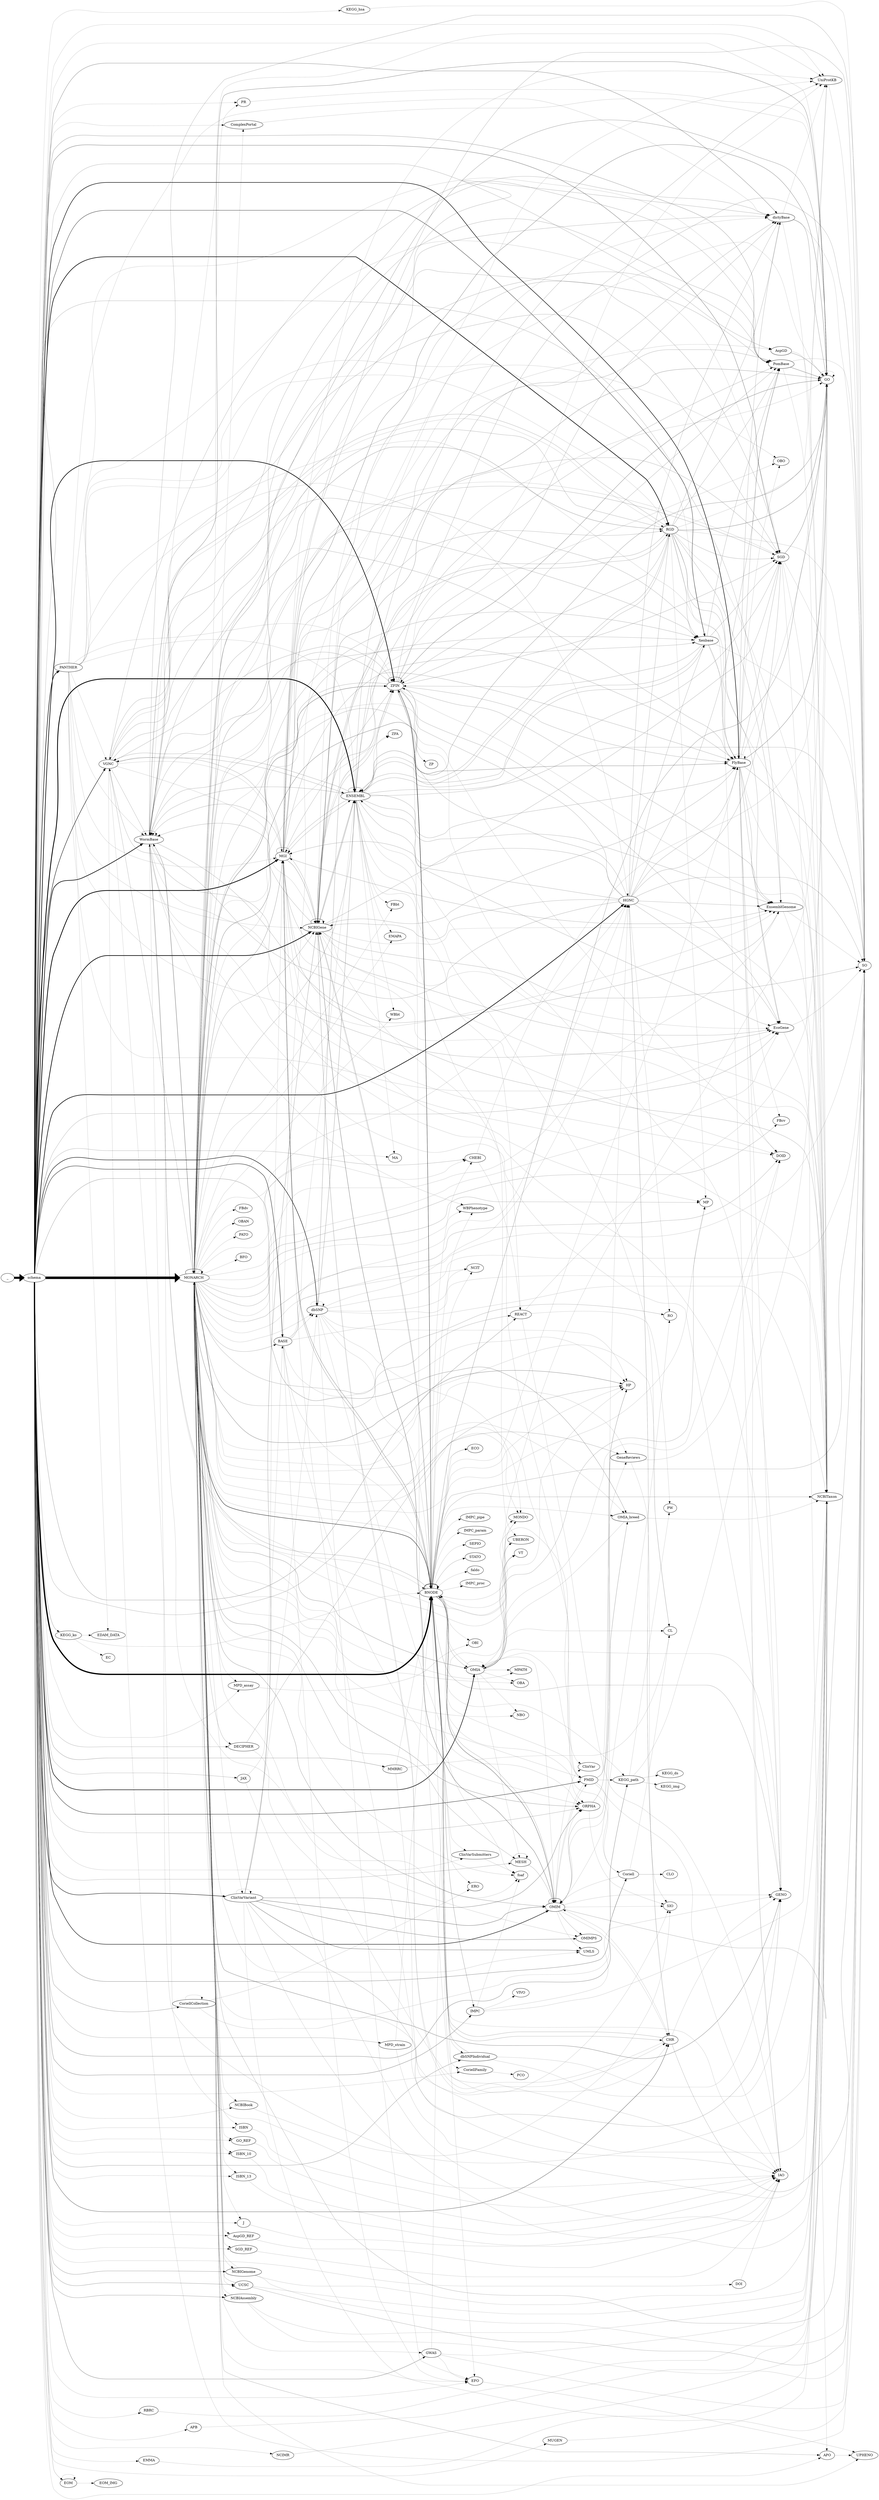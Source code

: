 digraph G{
overlap=false
rankdir=LR; charset="utf-8";
VGNC -> PomBase [penwidth = "0.357143", weight = "3"];
WormBase -> EnsemblGenome [penwidth = "0.357143", weight = "3"];
WormBase -> EcoGene [penwidth = "0.357143", weight = "3"];
MGI -> ENSEMBL [penwidth = "0.357143", weight = "3"];
MONARCH -> MPATH [penwidth = "0.238095", weight = "2"];
HGNC -> PomBase [penwidth = "0.357143", weight = "3"];
ORPHA -> HP [penwidth = "0.357143", weight = "3"];
OMIA -> DOID [penwidth = "0.238095", weight = "2"];
NCBIGenome -> SO [penwidth = "0.238095", weight = "2"];
BNODE -> ClinVarSubmitters [penwidth = "0.238095", weight = "2"];
GWAS -> SO [penwidth = "0.238095", weight = "2"];
MONARCH -> DOID [penwidth = "0.357143", weight = "3"];
dictyBase -> NCBITaxon [penwidth = "0.238095", weight = "2"];
EMMA -> NCBITaxon [penwidth = "0.238095", weight = "2"];
ORPHA -> SIO [penwidth = "0.238095", weight = "2"];
dbSNP -> ORPHA [penwidth = "0.238095", weight = "2"];
schema -> HGNC [penwidth = "2.2619", weight = "19"];
schema -> dictyBase [penwidth = "0.595238", weight = "5"];
CoriellFamily -> PCO [penwidth = "0.238095", weight = "2"];
PANTHER -> ZFIN [penwidth = "0.238095", weight = "2"];
MONARCH -> EMAPA [penwidth = "0.238095", weight = "2"];
RGD -> FlyBase [penwidth = "0.357143", weight = "3"];
ZFIN -> NCBITaxon [penwidth = "0.238095", weight = "2"];
Xenbase -> WormBase [penwidth = "0.357143", weight = "3"];
Xenbase -> SO [penwidth = "0.238095", weight = "2"];
schema -> KEGG_hsa [penwidth = "0.238095", weight = "2"];
schema -> SGD_REF [penwidth = "0.238095", weight = "2"];
BASE -> EFO [penwidth = "0.238095", weight = "2"];
ISBN -> IAO [penwidth = "0.238095", weight = "2"];
MONARCH -> FBcv [penwidth = "0.357143", weight = "3"];
OMIA -> OBA [penwidth = "0.238095", weight = "2"];
schema -> MGI [penwidth = "2.85714", weight = "24"];
ZFIN -> FlyBase [penwidth = "0.357143", weight = "3"];
_ -> schema [penwidth = "8.57143", weight = "72"];
ENSEMBL -> SGD [penwidth = "0.357143", weight = "3"];
BNODE -> MGI [penwidth = "0.595238", weight = "5"];
UCSC -> SO [penwidth = "0.357143", weight = "3"];
ENSEMBL -> WBbt [penwidth = "0.238095", weight = "2"];
ENSEMBL -> PomBase [penwidth = "0.357143", weight = "3"];
WormBase -> NCBITaxon [penwidth = "0.238095", weight = "2"];
VGNC -> RGD [penwidth = "0.238095", weight = "2"];
MONARCH -> PR [penwidth = "0.238095", weight = "2"];
MONARCH -> HP [penwidth = "0.595238", weight = "5"];
MGI -> VGNC [penwidth = "0.357143", weight = "3"];
MONARCH -> WBPhenotype [penwidth = "0.238095", weight = "2"];
schema -> GO_REF [penwidth = "0.238095", weight = "2"];
schema -> GWAS [penwidth = "0.595238", weight = "5"];
ClinVarVariant -> OMIMPS [penwidth = "0.595238", weight = "5"];
ENSEMBL -> MA [penwidth = "0.238095", weight = "2"];
schema -> VGNC [penwidth = "1.54762", weight = "13"];
MONARCH -> ORPHA [penwidth = "0.47619", weight = "4"];
PMID -> GeneReviews [penwidth = "0.238095", weight = "2"];
MMRRC -> NCBITaxon [penwidth = "0.238095", weight = "2"];
ENSEMBL -> ZFIN [penwidth = "0.357143", weight = "3"];
OMIM -> OMIM [penwidth = "0.952381", weight = "8"];
PANTHER -> SGD [penwidth = "0.238095", weight = "2"];
WormBase -> GENO [penwidth = "0.238095", weight = "2"];
HGNC -> WormBase [penwidth = "0.357143", weight = "3"];
CHR -> GENO [penwidth = "0.238095", weight = "2"];
BNODE -> OMIA_breed [penwidth = "0.238095", weight = "2"];
OMIM -> PMID [penwidth = "0.238095", weight = "2"];
MONARCH -> NCIT [penwidth = "0.238095", weight = "2"];
ENSEMBL -> dictyBase [penwidth = "0.357143", weight = "3"];
KEGG_path -> GO [penwidth = "0.238095", weight = "2"];
MGI -> MP [penwidth = "0.238095", weight = "2"];
schema -> MUGEN [penwidth = "0.238095", weight = "2"];
BNODE -> IMPC_param [penwidth = "0.238095", weight = "2"];
OMIM -> OMIMPS [penwidth = "0.357143", weight = "3"];
dbSNP -> HGNC [penwidth = "0.238095", weight = "2"];
DOI -> IAO [penwidth = "0.238095", weight = "2"];
Xenbase -> ENSEMBL [penwidth = "0.357143", weight = "3"];
ClinVarVariant -> BASE [penwidth = "0.238095", weight = "2"];
IMPC -> foaf [penwidth = "0.238095", weight = "2"];
BASE -> SO [penwidth = "0.238095", weight = "2"];
BASE -> GO [penwidth = "0.238095", weight = "2"];
SGD -> APO [penwidth = "0.238095", weight = "2"];
schema -> MESH [penwidth = "0.357143", weight = "3"];
MONARCH -> PomBase [penwidth = "0.357143", weight = "3"];
MGI -> EcoGene [penwidth = "0.357143", weight = "3"];
MONARCH -> ISBN_10 [penwidth = "0.238095", weight = "2"];
MONARCH -> ISBN_13 [penwidth = "0.238095", weight = "2"];
FlyBase -> IAO [penwidth = "0.238095", weight = "2"];
MGI -> NCBIGene [penwidth = "0.47619", weight = "4"];
MPD_strain -> NCBITaxon [penwidth = "0.238095", weight = "2"];
FlyBase -> EnsemblGenome [penwidth = "0.357143", weight = "3"];
PomBase -> NCBITaxon [penwidth = "0.238095", weight = "2"];
IMPC -> VIVO [penwidth = "0.238095", weight = "2"];
ZFIN -> SGD [penwidth = "0.357143", weight = "3"];
MONARCH -> GO_REF [penwidth = "0.238095", weight = "2"];
schema -> EFO [penwidth = "0.238095", weight = "2"];
BNODE -> WormBase [penwidth = "0.357143", weight = "3"];
OMIA -> CL [penwidth = "0.238095", weight = "2"];
WormBase -> SO [penwidth = "0.357143", weight = "3"];
BNODE -> ERO [penwidth = "0.238095", weight = "2"];
OMIA -> GO [penwidth = "0.238095", weight = "2"];
schema -> WormBase [penwidth = "2.2619", weight = "19"];
PANTHER -> EcoGene [penwidth = "0.238095", weight = "2"];
BNODE -> GENO [penwidth = "0.357143", weight = "3"];
WormBase -> GO [penwidth = "0.595238", weight = "5"];
RGD -> NCBIGene [penwidth = "0.357143", weight = "3"];
BNODE -> EFO [penwidth = "0.238095", weight = "2"];
schema -> REACT [penwidth = "0.47619", weight = "4"];
VGNC -> MGI [penwidth = "0.238095", weight = "2"];
UniProtKB -> SO [penwidth = "0.238095", weight = "2"];
UCSC -> NCBITaxon [penwidth = "0.238095", weight = "2"];
FlyBase -> PomBase [penwidth = "0.357143", weight = "3"];
schema -> RBRC [penwidth = "0.238095", weight = "2"];
NCBIAssembly -> MONARCH [penwidth = "0.238095", weight = "2"];
ZFIN -> GENO [penwidth = "0.238095", weight = "2"];
OMIM -> ORPHA [penwidth = "0.238095", weight = "2"];
RGD -> NCBITaxon [penwidth = "0.238095", weight = "2"];
MUGEN -> NCBITaxon [penwidth = "0.238095", weight = "2"];
ClinVarVariant -> dbSNP [penwidth = "0.238095", weight = "2"];
MONARCH -> OMIA_breed [penwidth = "0.238095", weight = "2"];
HGNC -> CHR [penwidth = "0.238095", weight = "2"];
dictyBase -> UniProtKB [penwidth = "0.238095", weight = "2"];
schema -> EMMA [penwidth = "0.238095", weight = "2"];
MGI -> SGD [penwidth = "0.357143", weight = "3"];
WormBase -> SGD [penwidth = "0.357143", weight = "3"];
PANTHER -> Xenbase [penwidth = "0.238095", weight = "2"];
RGD -> ENSEMBL [penwidth = "0.357143", weight = "3"];
BNODE -> SO [penwidth = "0.357143", weight = "3"];
NCBIGene -> PomBase [penwidth = "0.357143", weight = "3"];
BNODE -> GO [penwidth = "0.47619", weight = "4"];
BNODE -> CHEBI [penwidth = "0.238095", weight = "2"];
CoriellCollection -> Coriell [penwidth = "0.238095", weight = "2"];
RGD -> MP [penwidth = "0.238095", weight = "2"];
schema -> PomBase [penwidth = "0.47619", weight = "4"];
schema -> ISBN_10 [penwidth = "0.238095", weight = "2"];
MONARCH -> NCBIAssembly [penwidth = "0.238095", weight = "2"];
BNODE -> KEGG_path [penwidth = "0.238095", weight = "2"];
BNODE -> MONDO [penwidth = "0.238095", weight = "2"];
schema -> ISBN_13 [penwidth = "0.238095", weight = "2"];
schema -> GO [penwidth = "0.238095", weight = "2"];
KEGG_ko -> EC [penwidth = "0.238095", weight = "2"];
EOM -> EOM_IMG [penwidth = "0.238095", weight = "2"];
ENSEMBL -> EnsemblGenome [penwidth = "0.357143", weight = "3"];
Xenbase -> NCBITaxon [penwidth = "0.238095", weight = "2"];
ZFIN -> BNODE [penwidth = "0.595238", weight = "5"];
PMID -> OMIA_breed [penwidth = "0.238095", weight = "2"];
HGNC -> ZFIN [penwidth = "0.357143", weight = "3"];
MONARCH -> DECIPHER [penwidth = "0.357143", weight = "3"];
schema -> CoriellCollection [penwidth = "0.47619", weight = "4"];
HGNC -> SGD [penwidth = "0.357143", weight = "3"];
schema -> AspGD [penwidth = "0.357143", weight = "3"];
VGNC -> FlyBase [penwidth = "0.357143", weight = "3"];
WormBase -> UniProtKB [penwidth = "0.238095", weight = "2"];
BNODE -> MONARCH [penwidth = "0.238095", weight = "2"];
MONARCH -> WormBase [penwidth = "0.595238", weight = "5"];
schema -> OMIA [penwidth = "2.02381", weight = "17"];
BNODE -> IAO [penwidth = "0.238095", weight = "2"];
ClinVarVariant -> GENO [penwidth = "0.357143", weight = "3"];
schema -> OMIM [penwidth = "1.66667", weight = "14"];
MGI -> ZFIN [penwidth = "0.357143", weight = "3"];
schema -> DECIPHER [penwidth = "0.357143", weight = "3"];
BNODE -> SEPIO [penwidth = "0.238095", weight = "2"];
KEGG_path -> KEGG_ds [penwidth = "0.238095", weight = "2"];
schema -> ZFIN [penwidth = "2.38095", weight = "20"];
RGD -> VGNC [penwidth = "0.357143", weight = "3"];
SGD -> MONARCH [penwidth = "0.238095", weight = "2"];
GO -> GO [penwidth = "0.238095", weight = "2"];
schema -> PMID [penwidth = "1.19048", weight = "10"];
CHR -> HGNC [penwidth = "0.238095", weight = "2"];
WormBase -> dictyBase [penwidth = "0.357143", weight = "3"];
SGD_REF -> IAO [penwidth = "0.238095", weight = "2"];
BASE -> ORPHA [penwidth = "0.238095", weight = "2"];
KEGG_hsa -> SO [penwidth = "0.238095", weight = "2"];
CHR -> SO [penwidth = "0.357143", weight = "3"];
MGI -> Xenbase [penwidth = "0.357143", weight = "3"];
MGI -> BNODE [penwidth = "0.47619", weight = "4"];
HGNC -> EnsemblGenome [penwidth = "0.357143", weight = "3"];
VGNC -> NCBIGene [penwidth = "0.238095", weight = "2"];
CHEBI -> REACT [penwidth = "0.238095", weight = "2"];
schema -> MPD_strain [penwidth = "0.357143", weight = "3"];
HGNC -> NCBITaxon [penwidth = "0.238095", weight = "2"];
ZFIN -> MONARCH [penwidth = "0.357143", weight = "3"];
MONARCH -> FBdv [penwidth = "0.238095", weight = "2"];
schema -> ORPHA [penwidth = "0.357143", weight = "3"];
ENSEMBL -> FlyBase [penwidth = "0.357143", weight = "3"];
NCBIAssembly -> NCBITaxon [penwidth = "0.238095", weight = "2"];
MONARCH -> MA [penwidth = "0.238095", weight = "2"];
ZFIN -> UniProtKB [penwidth = "0.238095", weight = "2"];
dbSNP -> BNODE [penwidth = "0.238095", weight = "2"];
schema -> APB [penwidth = "0.238095", weight = "2"];
RGD -> IAO [penwidth = "0.238095", weight = "2"];
BASE -> NCBITaxon [penwidth = "0.238095", weight = "2"];
MONARCH -> J [penwidth = "0.238095", weight = "2"];
MONARCH -> MP [penwidth = "0.357143", weight = "3"];
MGI -> DOID [penwidth = "0.238095", weight = "2"];
ENSEMBL -> REACT [penwidth = "0.238095", weight = "2"];
OMIA -> BNODE [penwidth = "0.238095", weight = "2"];
PANTHER -> WormBase [penwidth = "0.238095", weight = "2"];
schema -> APO [penwidth = "0.238095", weight = "2"];
OMIM -> SIO [penwidth = "0.238095", weight = "2"];
RGD -> EcoGene [penwidth = "0.357143", weight = "3"];
RGD -> UniProtKB [penwidth = "0.238095", weight = "2"];
MONARCH -> RGD [penwidth = "0.47619", weight = "4"];
MONARCH -> OBA [penwidth = "0.238095", weight = "2"];
HGNC -> FlyBase [penwidth = "0.357143", weight = "3"];
BASE -> ENSEMBL [penwidth = "0.238095", weight = "2"];
MONARCH -> ComplexPortal [penwidth = "0.238095", weight = "2"];
WormBase -> PomBase [penwidth = "0.357143", weight = "3"];
ZFIN -> dictyBase [penwidth = "0.357143", weight = "3"];
BNODE -> IMPC [penwidth = "0.47619", weight = "4"];
BNODE -> STATO [penwidth = "0.357143", weight = "3"];
ZFIN -> EcoGene [penwidth = "0.357143", weight = "3"];
ComplexPortal -> GO [penwidth = "0.238095", weight = "2"];
ZFIN -> NCBIGene [penwidth = "0.238095", weight = "2"];
MONARCH -> OBO [penwidth = "0.238095", weight = "2"];
BNODE -> faldo [penwidth = "0.238095", weight = "2"];
KEGG_path -> PW [penwidth = "0.238095", weight = "2"];
MONARCH -> BNODE [penwidth = "1.30952", weight = "11"];
MGI -> NCBITaxon [penwidth = "0.357143", weight = "3"];
ClinVarVariant -> NCBITaxon [penwidth = "0.238095", weight = "2"];
dbSNPIndividual -> NCBITaxon [penwidth = "0.238095", weight = "2"];
dbSNPIndividual -> BNODE [penwidth = "0.357143", weight = "3"];
MONARCH -> FlyBase [penwidth = "0.595238", weight = "5"];
RGD -> dictyBase [penwidth = "0.357143", weight = "3"];
VGNC -> ENSEMBL [penwidth = "0.357143", weight = "3"];
NCBIGene -> RGD [penwidth = "0.357143", weight = "3"];
BASE -> HP [penwidth = "0.238095", weight = "2"];
AspGD -> NCBITaxon [penwidth = "0.238095", weight = "2"];
BNODE -> IMPC_proc [penwidth = "0.238095", weight = "2"];
PMID -> HGNC [penwidth = "0.238095", weight = "2"];
schema -> EOM [penwidth = "0.357143", weight = "3"];
ZFIN -> EnsemblGenome [penwidth = "0.357143", weight = "3"];
NCBIGene -> BNODE [penwidth = "0.238095", weight = "2"];
OMIA -> HP [penwidth = "0.238095", weight = "2"];
BNODE -> IMPC_pipe [penwidth = "0.238095", weight = "2"];
dbSNP -> dbSNP [penwidth = "0.238095", weight = "2"];
BNODE -> ECO [penwidth = "0.238095", weight = "2"];
Xenbase -> SGD [penwidth = "0.357143", weight = "3"];
GeneReviews -> SIO [penwidth = "0.238095", weight = "2"];
MONARCH -> BASE [penwidth = "0.357143", weight = "3"];
MMRRC -> CL [penwidth = "0.238095", weight = "2"];
OMIA -> GENO [penwidth = "0.238095", weight = "2"];
NCBIGene -> NCBIGene [penwidth = "0.833333", weight = "7"];
OMIM -> RO [penwidth = "0.238095", weight = "2"];
FlyBase -> NCBITaxon [penwidth = "0.238095", weight = "2"];
NCBIGene -> FlyBase [penwidth = "0.357143", weight = "3"];
MONARCH -> MGI [penwidth = "0.47619", weight = "4"];
RGD -> ZFIN [penwidth = "0.357143", weight = "3"];
schema -> FlyBase [penwidth = "1.90476", weight = "16"];
GWAS -> MONDO [penwidth = "0.238095", weight = "2"];
FlyBase -> FBcv [penwidth = "0.238095", weight = "2"];
BNODE -> HP [penwidth = "0.238095", weight = "2"];
MONARCH -> ClinVarVariant [penwidth = "0.238095", weight = "2"];
FlyBase -> SGD [penwidth = "0.357143", weight = "3"];
OMIM -> BNODE [penwidth = "0.357143", weight = "3"];
schema -> PANTHER [penwidth = "2.02381", weight = "17"];
schema -> PR [penwidth = "0.238095", weight = "2"];
ClinVarVariant -> UMLS [penwidth = "0.714286", weight = "6"];
schema -> ComplexPortal [penwidth = "0.238095", weight = "2"];
ENSEMBL -> ENSEMBL [penwidth = "0.595238", weight = "5"];
MONARCH -> dbSNP [penwidth = "0.238095", weight = "2"];
APO -> UPHENO [penwidth = "0.238095", weight = "2"];
schema -> KEGG_path [penwidth = "0.595238", weight = "5"];
GWAS -> EFO [penwidth = "0.238095", weight = "2"];
RGD -> Xenbase [penwidth = "0.357143", weight = "3"];
WormBase -> foaf [penwidth = "0.238095", weight = "2"];
ENSEMBL -> RGD [penwidth = "0.357143", weight = "3"];
HGNC -> RO [penwidth = "0.238095", weight = "2"];
OMIA -> NBO [penwidth = "0.238095", weight = "2"];
MONARCH -> NCBIGenome [penwidth = "0.238095", weight = "2"];
ENSEMBL -> NCBIGene [penwidth = "0.47619", weight = "4"];
RGD -> WormBase [penwidth = "0.357143", weight = "3"];
NCBIGene -> MGI [penwidth = "0.357143", weight = "3"];
MONARCH -> MPD_assay [penwidth = "0.238095", weight = "2"];
schema -> J [penwidth = "0.238095", weight = "2"];
schema -> CHR [penwidth = "0.833333", weight = "7"];
MESH -> MESH [penwidth = "0.357143", weight = "3"];
MGI -> PomBase [penwidth = "0.357143", weight = "3"];
schema -> dbSNPIndividual [penwidth = "0.47619", weight = "4"];
BNODE -> CHR [penwidth = "0.357143", weight = "3"];
J -> IAO [penwidth = "0.238095", weight = "2"];
PANTHER -> RGD [penwidth = "0.238095", weight = "2"];
HGNC -> dictyBase [penwidth = "0.357143", weight = "3"];
MONARCH -> ClinVar [penwidth = "0.238095", weight = "2"];
HGNC -> ENSEMBL [penwidth = "0.357143", weight = "3"];
FlyBase -> FlyBase [penwidth = "0.238095", weight = "2"];
NCBIGenome -> MONARCH [penwidth = "0.238095", weight = "2"];
CoriellCollection -> CoriellCollection [penwidth = "0.238095", weight = "2"];
PANTHER -> PomBase [penwidth = "0.238095", weight = "2"];
ENSEMBL -> EMAPA [penwidth = "0.238095", weight = "2"];
FlyBase -> DOID [penwidth = "0.238095", weight = "2"];
MONARCH -> EnsemblGenome [penwidth = "0.238095", weight = "2"];
MGI -> UniProtKB [penwidth = "0.238095", weight = "2"];
REACT -> GO [penwidth = "0.238095", weight = "2"];
MONARCH -> GENO [penwidth = "0.595238", weight = "5"];
schema -> SGD [penwidth = "0.714286", weight = "6"];
MONARCH -> EFO [penwidth = "0.238095", weight = "2"];
VGNC -> SO [penwidth = "0.238095", weight = "2"];
MONARCH -> ENSEMBL [penwidth = "0.357143", weight = "3"];
MONARCH -> OBAN [penwidth = "0.238095", weight = "2"];
dbSNP -> SO [penwidth = "0.238095", weight = "2"];
BNODE -> NCBITaxon [penwidth = "0.357143", weight = "3"];
BNODE -> foaf [penwidth = "0.238095", weight = "2"];
dbSNP -> GO [penwidth = "0.238095", weight = "2"];
JAX -> MGI [penwidth = "0.238095", weight = "2"];
PMID -> NCBIGene [penwidth = "0.238095", weight = "2"];
UCSC -> MONARCH [penwidth = "0.357143", weight = "3"];
NCBIGene -> NCBITaxon [penwidth = "0.238095", weight = "2"];
BASE -> BNODE [penwidth = "0.238095", weight = "2"];
MONARCH -> ZP [penwidth = "0.238095", weight = "2"];
MONARCH -> RO [penwidth = "0.357143", weight = "3"];
MONARCH -> GeneReviews [penwidth = "0.238095", weight = "2"];
KEGG_ko -> BNODE [penwidth = "0.238095", weight = "2"];
KEGG_ko -> EDAM_DATA [penwidth = "0.238095", weight = "2"];
MONARCH -> VT [penwidth = "0.238095", weight = "2"];
ENSEMBL -> MGI [penwidth = "0.357143", weight = "3"];
schema -> GeneReviews [penwidth = "0.357143", weight = "3"];
MGI -> dictyBase [penwidth = "0.357143", weight = "3"];
schema -> OMIA_breed [penwidth = "0.47619", weight = "4"];
MGI -> WormBase [penwidth = "0.357143", weight = "3"];
ClinVarVariant -> ClinVarVariant [penwidth = "0.238095", weight = "2"];
dbSNP -> OBO [penwidth = "0.238095", weight = "2"];
dbSNP -> NCBITaxon [penwidth = "0.238095", weight = "2"];
schema -> BNODE [penwidth = "5", weight = "42"];
ENSEMBL -> SO [penwidth = "0.357143", weight = "3"];
RGD -> EnsemblGenome [penwidth = "0.357143", weight = "3"];
ENSEMBL -> CL [penwidth = "0.238095", weight = "2"];
ENSEMBL -> GO [penwidth = "0.47619", weight = "4"];
FlyBase -> UniProtKB [penwidth = "0.238095", weight = "2"];
MGI -> EnsemblGenome [penwidth = "0.357143", weight = "3"];
NCBIGene -> ENSEMBL [penwidth = "0.47619", weight = "4"];
dbSNPIndividual -> GENO [penwidth = "0.238095", weight = "2"];
PANTHER -> MGI [penwidth = "0.238095", weight = "2"];
dbSNP -> MONDO [penwidth = "0.238095", weight = "2"];
schema -> ENSEMBL [penwidth = "3.21429", weight = "27"];
MGI -> RGD [penwidth = "0.357143", weight = "3"];
CHR -> OMIM [penwidth = "0.238095", weight = "2"];
MGI -> SO [penwidth = "0.357143", weight = "3"];
MGI -> GO [penwidth = "0.595238", weight = "5"];
MONARCH -> HGNC [penwidth = "0.238095", weight = "2"];
OMIA -> MONDO [penwidth = "0.238095", weight = "2"];
dbSNP -> NCIT [penwidth = "0.238095", weight = "2"];
Coriell -> OMIM [penwidth = "0.238095", weight = "2"];
schema -> MPD_assay [penwidth = "0.238095", weight = "2"];
RGD -> SGD [penwidth = "0.357143", weight = "3"];
PANTHER -> dictyBase [penwidth = "0.238095", weight = "2"];
MONARCH -> OMIMPS [penwidth = "0.238095", weight = "2"];
BNODE -> ORPHA [penwidth = "0.238095", weight = "2"];
MONARCH -> ISBN [penwidth = "0.238095", weight = "2"];
schema -> NCBIAssembly [penwidth = "0.47619", weight = "4"];
ZFIN -> ZP [penwidth = "0.238095", weight = "2"];
schema -> EnsemblGenome [penwidth = "0.357143", weight = "3"];
FlyBase -> dictyBase [penwidth = "0.357143", weight = "3"];
IMPC -> GENO [penwidth = "0.238095", weight = "2"];
HGNC -> RGD [penwidth = "0.357143", weight = "3"];
EnsemblGenome -> SO [penwidth = "0.238095", weight = "2"];
MONARCH -> CHEBI [penwidth = "0.238095", weight = "2"];
VGNC -> SGD [penwidth = "0.357143", weight = "3"];
ClinVarVariant -> OMIM [penwidth = "0.714286", weight = "6"];
HGNC -> EcoGene [penwidth = "0.357143", weight = "3"];
WormBase -> BNODE [penwidth = "0.238095", weight = "2"];
MONARCH -> MONDO [penwidth = "0.238095", weight = "2"];
PANTHER -> EnsemblGenome [penwidth = "0.238095", weight = "2"];
BNODE -> OMIA [penwidth = "0.357143", weight = "3"];
OMIA -> MP [penwidth = "0.357143", weight = "3"];
CHR -> BNODE [penwidth = "0.357143", weight = "3"];
NCBIGene -> SO [penwidth = "0.357143", weight = "3"];
HGNC -> NCBIGene [penwidth = "0.357143", weight = "3"];
EnsemblGenome -> NCBITaxon [penwidth = "0.238095", weight = "2"];
MONARCH -> UCSC [penwidth = "0.238095", weight = "2"];
ClinVarVariant -> NCBIGene [penwidth = "0.47619", weight = "4"];
NCBIGene -> GO [penwidth = "0.47619", weight = "4"];
BASE -> dbSNP [penwidth = "0.238095", weight = "2"];
ENSEMBL -> UBERON [penwidth = "0.238095", weight = "2"];
DECIPHER -> HP [penwidth = "0.357143", weight = "3"];
VGNC -> Xenbase [penwidth = "0.357143", weight = "3"];
BNODE -> OMIM [penwidth = "0.833333", weight = "7"];
WormBase -> DOID [penwidth = "0.238095", weight = "2"];
OMIM -> SO [penwidth = "0.357143", weight = "3"];
BNODE -> ZFIN [penwidth = "1.07143", weight = "9"];
EFO -> UPHENO [penwidth = "0.238095", weight = "2"];
ZFIN -> WormBase [penwidth = "0.357143", weight = "3"];
OMIM -> GENO [penwidth = "0.238095", weight = "2"];
HGNC -> Xenbase [penwidth = "0.357143", weight = "3"];
ClinVarVariant -> SO [penwidth = "0.238095", weight = "2"];
AspGD_REF -> IAO [penwidth = "0.238095", weight = "2"];
MMRRC -> BNODE [penwidth = "0.238095", weight = "2"];
ZFIN -> ZFIN [penwidth = "0.833333", weight = "7"];
BNODE -> PMID [penwidth = "0.238095", weight = "2"];
schema -> CoriellFamily [penwidth = "0.238095", weight = "2"];
RGD -> PomBase [penwidth = "0.357143", weight = "3"];
PANTHER -> HGNC [penwidth = "0.238095", weight = "2"];
SGD -> SO [penwidth = "0.238095", weight = "2"];
WormBase -> FlyBase [penwidth = "0.357143", weight = "3"];
SGD -> GO [penwidth = "0.595238", weight = "5"];
MGI -> MGI [penwidth = "0.595238", weight = "5"];
BNODE -> MP [penwidth = "0.238095", weight = "2"];
RGD -> SO [penwidth = "0.238095", weight = "2"];
RGD -> GO [penwidth = "0.595238", weight = "5"];
CHR -> NCBIGene [penwidth = "0.238095", weight = "2"];
MESH -> OMIM [penwidth = "0.357143", weight = "3"];
MONARCH -> APO [penwidth = "0.357143", weight = "3"];
ZFIN -> PomBase [penwidth = "0.357143", weight = "3"];
PMID -> Coriell [penwidth = "0.238095", weight = "2"];
ENSEMBL -> EcoGene [penwidth = "0.357143", weight = "3"];
KEGG_path -> KEGG_img [penwidth = "0.238095", weight = "2"];
PMID -> OMIA [penwidth = "0.238095", weight = "2"];
OMIA -> MESH [penwidth = "0.238095", weight = "2"];
EOM -> EOM [penwidth = "0.238095", weight = "2"];
VGNC -> WormBase [penwidth = "0.357143", weight = "3"];
CHEBI -> GO [penwidth = "0.238095", weight = "2"];
PMID -> KEGG_path [penwidth = "0.238095", weight = "2"];
NCBIGene -> UniProtKB [penwidth = "0.238095", weight = "2"];
HGNC -> SO [penwidth = "0.357143", weight = "3"];
MONARCH -> MONARCH [penwidth = "0.952381", weight = "8"];
PMID -> OMIM [penwidth = "0.238095", weight = "2"];
schema -> BASE [penwidth = "1.30952", weight = "11"];
Xenbase -> PomBase [penwidth = "0.357143", weight = "3"];
MGI -> GENO [penwidth = "0.238095", weight = "2"];
MONARCH -> PATO [penwidth = "0.238095", weight = "2"];
NCBIGene -> EcoGene [penwidth = "0.238095", weight = "2"];
CoriellCollection -> ERO [penwidth = "0.238095", weight = "2"];
HGNC -> MGI [penwidth = "0.357143", weight = "3"];
schema -> MMRRC [penwidth = "0.47619", weight = "4"];
MONARCH -> ZFA [penwidth = "0.238095", weight = "2"];
ENSEMBL -> Xenbase [penwidth = "0.357143", weight = "3"];
MONARCH -> AspGD_REF [penwidth = "0.238095", weight = "2"];
GWAS -> NCBITaxon [penwidth = "0.238095", weight = "2"];
MONARCH -> UMLS [penwidth = "0.238095", weight = "2"];
NCBIGene -> WormBase [penwidth = "0.357143", weight = "3"];
PANTHER -> FlyBase [penwidth = "0.238095", weight = "2"];
BNODE -> WBPhenotype [penwidth = "0.238095", weight = "2"];
ZFIN -> DOID [penwidth = "0.238095", weight = "2"];
Coriell -> CLO [penwidth = "0.357143", weight = "3"];
ISBN_10 -> IAO [penwidth = "0.238095", weight = "2"];
Coriell -> BNODE [penwidth = "0.238095", weight = "2"];
dbSNP -> EFO [penwidth = "0.238095", weight = "2"];
schema -> NCIMR [penwidth = "0.238095", weight = "2"];
MPD_strain -> BNODE [penwidth = "0.238095", weight = "2"];
MONARCH -> GWAS [penwidth = "0.238095", weight = "2"];
MONARCH -> VGNC [penwidth = "0.357143", weight = "3"];
NCBIGene -> dictyBase [penwidth = "0.238095", weight = "2"];
OMIM -> CHR [penwidth = "0.238095", weight = "2"];
MONARCH -> NBO [penwidth = "0.238095", weight = "2"];
schema -> NCBIGenome [penwidth = "0.47619", weight = "4"];
ENSEMBL -> NCBITaxon [penwidth = "0.238095", weight = "2"];
REACT -> PW [penwidth = "0.238095", weight = "2"];
FlyBase -> SO [penwidth = "0.357143", weight = "3"];
schema -> MONARCH [penwidth = "10", weight = "84"];
MONARCH -> ECO [penwidth = "0.238095", weight = "2"];
MONARCH -> EcoGene [penwidth = "0.238095", weight = "2"];
Coriell -> CL [penwidth = "0.238095", weight = "2"];
ClinVarVariant -> ORPHA [penwidth = "0.595238", weight = "5"];
FlyBase -> GO [penwidth = "0.595238", weight = "5"];
AspGD -> GO [penwidth = "0.47619", weight = "4"];
schema -> dbSNP [penwidth = "1.66667", weight = "14"];
MONARCH -> BFO [penwidth = "0.238095", weight = "2"];
MONARCH -> FBbt [penwidth = "0.238095", weight = "2"];
MPD_assay -> OBI [penwidth = "0.238095", weight = "2"];
dbSNP -> HP [penwidth = "0.238095", weight = "2"];
WormBase -> WBPhenotype [penwidth = "0.238095", weight = "2"];
NCIMR -> NCBITaxon [penwidth = "0.238095", weight = "2"];
NCBIGene -> OMIM [penwidth = "0.714286", weight = "6"];
MONARCH -> NCBIGene [penwidth = "0.357143", weight = "3"];
ISBN_13 -> IAO [penwidth = "0.238095", weight = "2"];
FlyBase -> EcoGene [penwidth = "0.357143", weight = "3"];
schema -> DOI [penwidth = "0.238095", weight = "2"];
NCBIGene -> ZFIN [penwidth = "0.357143", weight = "3"];
MONARCH -> SO [penwidth = "0.357143", weight = "3"];
SGD -> NCBITaxon [penwidth = "0.238095", weight = "2"];
PomBase -> SO [penwidth = "0.238095", weight = "2"];
OMIA_breed -> OMIA [penwidth = "0.238095", weight = "2"];
MONARCH -> CL [penwidth = "0.238095", weight = "2"];
MONARCH -> GO [penwidth = "0.47619", weight = "4"];
PomBase -> GO [penwidth = "0.595238", weight = "5"];
MONARCH -> Xenbase [penwidth = "0.357143", weight = "3"];
schema -> JAX [penwidth = "0.357143", weight = "3"];
schema -> Coriell [penwidth = "0.595238", weight = "5"];
NCBIGenome -> NCBITaxon [penwidth = "0.238095", weight = "2"];
OMIA_breed -> OMIM [penwidth = "0.238095", weight = "2"];
BNODE -> dbSNPIndividual [penwidth = "0.238095", weight = "2"];
OMIA_breed -> NCBITaxon [penwidth = "0.238095", weight = "2"];
BNODE -> NCBIGene [penwidth = "0.47619", weight = "4"];
MONARCH -> MESH [penwidth = "0.357143", weight = "3"];
BNODE -> NCIT [penwidth = "0.238095", weight = "2"];
schema -> ClinVarSubmitters [penwidth = "0.238095", weight = "2"];
MONARCH -> REACT [penwidth = "0.357143", weight = "3"];
NCBIGene -> EnsemblGenome [penwidth = "0.238095", weight = "2"];
schema -> NCBIGene [penwidth = "2.5", weight = "21"];
PR -> GO [penwidth = "0.238095", weight = "2"];
dbSNP -> ENSEMBL [penwidth = "0.47619", weight = "4"];
MGI -> FlyBase [penwidth = "0.357143", weight = "3"];
VGNC -> NCBITaxon [penwidth = "0.238095", weight = "2"];
OMIM -> ClinVar [penwidth = "0.238095", weight = "2"];
APB -> NCBITaxon [penwidth = "0.238095", weight = "2"];
MONARCH -> UPHENO [penwidth = "0.238095", weight = "2"];
ZFIN -> IAO [penwidth = "0.238095", weight = "2"];
schema -> EcoGene [penwidth = "0.357143", weight = "3"];
JAX -> NCBITaxon [penwidth = "0.238095", weight = "2"];
PANTHER -> VGNC [penwidth = "0.238095", weight = "2"];
IMPC -> NCBITaxon [penwidth = "0.238095", weight = "2"];
MONARCH -> NCBIBook [penwidth = "0.238095", weight = "2"];
BASE -> HGNC [penwidth = "0.238095", weight = "2"];
PMID -> IAO [penwidth = "0.238095", weight = "2"];
schema -> CHEBI [penwidth = "0.357143", weight = "3"];
BNODE -> CoriellFamily [penwidth = "0.238095", weight = "2"];
schema -> AspGD_REF [penwidth = "0.238095", weight = "2"];
NCBIGene -> Xenbase [penwidth = "0.357143", weight = "3"];
MONARCH -> CHR [penwidth = "0.238095", weight = "2"];
ENSEMBL -> ZFA [penwidth = "0.238095", weight = "2"];
MGI -> IAO [penwidth = "0.238095", weight = "2"];
EcoGene -> NCBITaxon [penwidth = "0.238095", weight = "2"];
schema -> Xenbase [penwidth = "1.07143", weight = "9"];
schema -> NCBIBook [penwidth = "0.238095", weight = "2"];
ZFIN -> SO [penwidth = "0.357143", weight = "3"];
WormBase -> IAO [penwidth = "0.238095", weight = "2"];
GeneReviews -> DOID [penwidth = "0.238095", weight = "2"];
ZFIN -> GO [penwidth = "0.595238", weight = "5"];
FlyBase -> OBO [penwidth = "0.238095", weight = "2"];
BNODE -> FlyBase [penwidth = "0.238095", weight = "2"];
OMIM -> UMLS [penwidth = "0.238095", weight = "2"];
PANTHER -> NCBIGene [penwidth = "0.238095", weight = "2"];
MONARCH -> dictyBase [penwidth = "0.357143", weight = "3"];
MONARCH -> UBERON [penwidth = "0.238095", weight = "2"];
MONARCH -> AspGD [penwidth = "0.238095", weight = "2"];
ENSEMBL -> VGNC [penwidth = "0.357143", weight = "3"];
EcoGene -> SO [penwidth = "0.238095", weight = "2"];
REACT -> IAO [penwidth = "0.238095", weight = "2"];
ClinVarSubmitters -> foaf [penwidth = "0.238095", weight = "2"];
OMIA -> VT [penwidth = "0.238095", weight = "2"];
PANTHER -> ENSEMBL [penwidth = "0.238095", weight = "2"];
BNODE -> BNODE [penwidth = "1.66667", weight = "14"];
ENSEMBL -> WormBase [penwidth = "0.357143", weight = "3"];
DECIPHER -> SIO [penwidth = "0.238095", weight = "2"];
OMIA -> OMIA [penwidth = "0.238095", weight = "2"];
MONARCH -> SGD [penwidth = "0.357143", weight = "3"];
MONARCH -> foaf [penwidth = "0.238095", weight = "2"];
NCBIGene -> CHR [penwidth = "0.238095", weight = "2"];
MONARCH -> WBbt [penwidth = "0.238095", weight = "2"];
MONARCH -> OMIA [penwidth = "0.47619", weight = "4"];
schema -> ClinVarVariant [penwidth = "1.42857", weight = "12"];
OMIM -> HP [penwidth = "0.357143", weight = "3"];
HGNC -> VGNC [penwidth = "0.357143", weight = "3"];
ENSEMBL -> FBbt [penwidth = "0.238095", weight = "2"];
OMIA -> OMIM [penwidth = "0.238095", weight = "2"];
schema -> IMPC [penwidth = "0.595238", weight = "5"];
FlyBase -> GENO [penwidth = "0.238095", weight = "2"];
dictyBase -> SO [penwidth = "0.238095", weight = "2"];
WormBase -> MONARCH [penwidth = "0.238095", weight = "2"];
schema -> KEGG_ko [penwidth = "0.47619", weight = "4"];
MONARCH -> OMIM [penwidth = "0.47619", weight = "4"];
schema -> ISBN [penwidth = "0.238095", weight = "2"];
RBRC -> NCBITaxon [penwidth = "0.238095", weight = "2"];
dictyBase -> GO [penwidth = "0.47619", weight = "4"];
MONARCH -> ZFIN [penwidth = "0.714286", weight = "6"];
BNODE -> VT [penwidth = "0.238095", weight = "2"];
ENSEMBL -> UniProtKB [penwidth = "0.357143", weight = "3"];
OMIA -> UBERON [penwidth = "0.238095", weight = "2"];
schema -> RGD [penwidth = "2.2619", weight = "19"];
MONARCH -> PMID [penwidth = "0.238095", weight = "2"];
WormBase -> WormBase [penwidth = "0.47619", weight = "4"];
OMIA -> MPATH [penwidth = "0.238095", weight = "2"];
NCBIBook -> SIO [penwidth = "0.238095", weight = "2"];
PANTHER -> EDAM_DATA [penwidth = "0.238095", weight = "2"];
NCBIAssembly -> SO [penwidth = "0.238095", weight = "2"];
Xenbase -> FlyBase [penwidth = "0.357143", weight = "3"];
NCBIGene -> SGD [penwidth = "0.357143", weight = "3"];
Xenbase -> ZFIN [penwidth = "0.357143", weight = "3"];
schema -> UCSC [penwidth = "0.47619", weight = "4"];
BNODE -> OBI [penwidth = "0.238095", weight = "2"];
schema -> UniProtKB [penwidth = "0.238095", weight = "2"];
GO_REF -> IAO [penwidth = "0.238095", weight = "2"];
VGNC -> ZFIN [penwidth = "0.357143", weight = "3"];
MONARCH -> SGD_REF [penwidth = "0.238095", weight = "2"];
}
